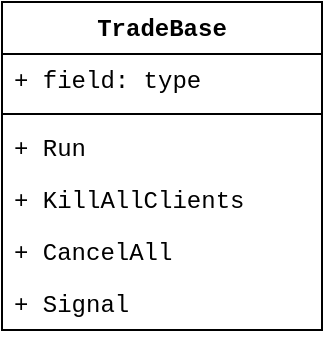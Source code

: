<mxfile version="26.0.6" pages="2">
  <diagram name="第 1 页" id="RYfCSMskEHPbSuxuIKtE">
    <mxGraphModel dx="732" dy="810" grid="1" gridSize="10" guides="1" tooltips="1" connect="1" arrows="1" fold="1" page="1" pageScale="1" pageWidth="827" pageHeight="1169" math="0" shadow="0">
      <root>
        <mxCell id="0" />
        <mxCell id="1" parent="0" />
        <mxCell id="IxVanoSVtWvIzkYnKSfw-6" value="TradeBase" style="swimlane;fontStyle=1;align=center;verticalAlign=top;childLayout=stackLayout;horizontal=1;startSize=26;horizontalStack=0;resizeParent=1;resizeParentMax=0;resizeLast=0;collapsible=1;marginBottom=0;whiteSpace=wrap;html=1;rounded=0;strokeColor=default;fontFamily=Courier New;fontSize=12;fontColor=default;fillColor=default;" vertex="1" parent="1">
          <mxGeometry x="100" y="100" width="160" height="164" as="geometry" />
        </mxCell>
        <mxCell id="IxVanoSVtWvIzkYnKSfw-7" value="+ field: type" style="text;strokeColor=none;fillColor=none;align=left;verticalAlign=top;spacingLeft=4;spacingRight=4;overflow=hidden;rotatable=0;points=[[0,0.5],[1,0.5]];portConstraint=eastwest;whiteSpace=wrap;html=1;fontFamily=Courier New;fontSize=12;fontColor=default;" vertex="1" parent="IxVanoSVtWvIzkYnKSfw-6">
          <mxGeometry y="26" width="160" height="26" as="geometry" />
        </mxCell>
        <mxCell id="IxVanoSVtWvIzkYnKSfw-8" value="" style="line;strokeWidth=1;fillColor=none;align=left;verticalAlign=middle;spacingTop=-1;spacingLeft=3;spacingRight=3;rotatable=0;labelPosition=right;points=[];portConstraint=eastwest;strokeColor=inherit;rounded=0;fontFamily=Courier New;fontSize=12;fontColor=default;" vertex="1" parent="IxVanoSVtWvIzkYnKSfw-6">
          <mxGeometry y="52" width="160" height="8" as="geometry" />
        </mxCell>
        <mxCell id="IxVanoSVtWvIzkYnKSfw-9" value="+ Run" style="text;strokeColor=none;fillColor=none;align=left;verticalAlign=top;spacingLeft=4;spacingRight=4;overflow=hidden;rotatable=0;points=[[0,0.5],[1,0.5]];portConstraint=eastwest;whiteSpace=wrap;html=1;fontFamily=Courier New;fontSize=12;fontColor=default;" vertex="1" parent="IxVanoSVtWvIzkYnKSfw-6">
          <mxGeometry y="60" width="160" height="26" as="geometry" />
        </mxCell>
        <mxCell id="IxVanoSVtWvIzkYnKSfw-10" value="+ KillAllClients" style="text;strokeColor=none;fillColor=none;align=left;verticalAlign=top;spacingLeft=4;spacingRight=4;overflow=hidden;rotatable=0;points=[[0,0.5],[1,0.5]];portConstraint=eastwest;whiteSpace=wrap;html=1;fontFamily=Courier New;fontSize=12;fontColor=default;" vertex="1" parent="IxVanoSVtWvIzkYnKSfw-6">
          <mxGeometry y="86" width="160" height="26" as="geometry" />
        </mxCell>
        <mxCell id="IxVanoSVtWvIzkYnKSfw-12" value="+ CancelAll" style="text;strokeColor=none;fillColor=none;align=left;verticalAlign=top;spacingLeft=4;spacingRight=4;overflow=hidden;rotatable=0;points=[[0,0.5],[1,0.5]];portConstraint=eastwest;whiteSpace=wrap;html=1;fontFamily=Courier New;fontSize=12;fontColor=default;" vertex="1" parent="IxVanoSVtWvIzkYnKSfw-6">
          <mxGeometry y="112" width="160" height="26" as="geometry" />
        </mxCell>
        <mxCell id="IxVanoSVtWvIzkYnKSfw-13" value="+ Signal" style="text;strokeColor=none;fillColor=none;align=left;verticalAlign=top;spacingLeft=4;spacingRight=4;overflow=hidden;rotatable=0;points=[[0,0.5],[1,0.5]];portConstraint=eastwest;whiteSpace=wrap;html=1;fontFamily=Courier New;fontSize=12;fontColor=default;" vertex="1" parent="IxVanoSVtWvIzkYnKSfw-6">
          <mxGeometry y="138" width="160" height="26" as="geometry" />
        </mxCell>
      </root>
    </mxGraphModel>
  </diagram>
  <diagram id="XbnGmYFS-fugYjQoW0vH" name="siggen">
    <mxGraphModel dx="853" dy="953" grid="1" gridSize="10" guides="1" tooltips="1" connect="1" arrows="1" fold="1" page="1" pageScale="1" pageWidth="827" pageHeight="1169" math="0" shadow="0">
      <root>
        <mxCell id="0" />
        <mxCell id="1" parent="0" />
        <mxCell id="CQaIMBE6hB9jnADIV1aD-1" value="&lt;div&gt;Process(Quote)&lt;/div&gt;" style="rounded=0;whiteSpace=wrap;html=1;strokeColor=default;align=center;verticalAlign=middle;fontFamily=Helvetica;fontSize=12;fontColor=default;labelBackgroundColor=default;fillColor=default;" vertex="1" parent="1">
          <mxGeometry x="160" y="200" width="120" height="60" as="geometry" />
        </mxCell>
        <mxCell id="CQaIMBE6hB9jnADIV1aD-2" value="&lt;div&gt;Process(StockQuote)&lt;/div&gt;" style="rounded=0;whiteSpace=wrap;html=1;strokeColor=default;align=center;verticalAlign=middle;fontFamily=Helvetica;fontSize=12;fontColor=default;labelBackgroundColor=default;fillColor=default;" vertex="1" parent="1">
          <mxGeometry x="160" y="320" width="120" height="60" as="geometry" />
        </mxCell>
        <mxCell id="CQaIMBE6hB9jnADIV1aD-3" value="&lt;div&gt;Process(StockTrade)&lt;/div&gt;" style="rounded=0;whiteSpace=wrap;html=1;strokeColor=default;align=center;verticalAlign=middle;fontFamily=Helvetica;fontSize=12;fontColor=default;labelBackgroundColor=default;fillColor=default;" vertex="1" parent="1">
          <mxGeometry x="160" y="440" width="120" height="60" as="geometry" />
        </mxCell>
        <mxCell id="CQaIMBE6hB9jnADIV1aD-4" value="&lt;div&gt;SigGen&lt;/div&gt;" style="rounded=1;whiteSpace=wrap;html=1;strokeColor=default;align=center;verticalAlign=middle;fontFamily=Helvetica;fontSize=12;fontColor=default;labelBackgroundColor=default;fillColor=default;" vertex="1" parent="1">
          <mxGeometry x="160" y="80" width="120" height="60" as="geometry" />
        </mxCell>
        <mxCell id="CQaIMBE6hB9jnADIV1aD-5" value="BackgroundProcess" style="rounded=0;whiteSpace=wrap;html=1;strokeColor=default;align=center;verticalAlign=middle;fontFamily=Helvetica;fontSize=12;fontColor=default;labelBackgroundColor=default;fillColor=default;" vertex="1" parent="1">
          <mxGeometry x="380" y="320" width="120" height="60" as="geometry" />
        </mxCell>
        <mxCell id="CQaIMBE6hB9jnADIV1aD-6" value="&lt;div&gt;StockMakeSectorQuote&lt;/div&gt;&lt;div&gt;(t_ns, isec, mid_px)&lt;/div&gt;" style="rounded=0;whiteSpace=wrap;html=1;labelBackgroundColor=default;" vertex="1" parent="1">
          <mxGeometry x="560" y="320" width="120" height="60" as="geometry" />
        </mxCell>
        <mxCell id="CQaIMBE6hB9jnADIV1aD-10" value="" style="edgeStyle=none;curved=1;rounded=0;orthogonalLoop=1;jettySize=auto;html=1;fontFamily=Helvetica;fontSize=12;fontColor=default;labelBackgroundColor=default;startSize=8;endSize=8;" edge="1" parent="1" source="CQaIMBE6hB9jnADIV1aD-8" target="CQaIMBE6hB9jnADIV1aD-9">
          <mxGeometry relative="1" as="geometry" />
        </mxCell>
        <mxCell id="CQaIMBE6hB9jnADIV1aD-8" value="&lt;div&gt;StocksSetWeight&lt;/div&gt;" style="rounded=0;whiteSpace=wrap;html=1;strokeColor=default;align=center;verticalAlign=middle;fontFamily=Helvetica;fontSize=12;fontColor=default;labelBackgroundColor=default;fillColor=default;" vertex="1" parent="1">
          <mxGeometry x="560" y="110" width="120" height="60" as="geometry" />
        </mxCell>
        <mxCell id="CQaIMBE6hB9jnADIV1aD-9" value="StocksMakeSectorQuoteInit" style="whiteSpace=wrap;html=1;rounded=0;labelBackgroundColor=default;" vertex="1" parent="1">
          <mxGeometry x="800" y="110" width="120" height="60" as="geometry" />
        </mxCell>
        <mxCell id="CQaIMBE6hB9jnADIV1aD-11" value="&lt;div align=&quot;left&quot;&gt;set time threshold&lt;/div&gt;&lt;div align=&quot;left&quot;&gt;set weight&lt;br&gt;&lt;/div&gt;" style="text;html=1;align=left;verticalAlign=middle;resizable=0;points=[];autosize=1;strokeColor=none;fillColor=none;fontSize=12;fontFamily=Helvetica;fontColor=default;labelBackgroundColor=default;" vertex="1" parent="1">
          <mxGeometry x="560" y="170" width="120" height="40" as="geometry" />
        </mxCell>
      </root>
    </mxGraphModel>
  </diagram>
</mxfile>
